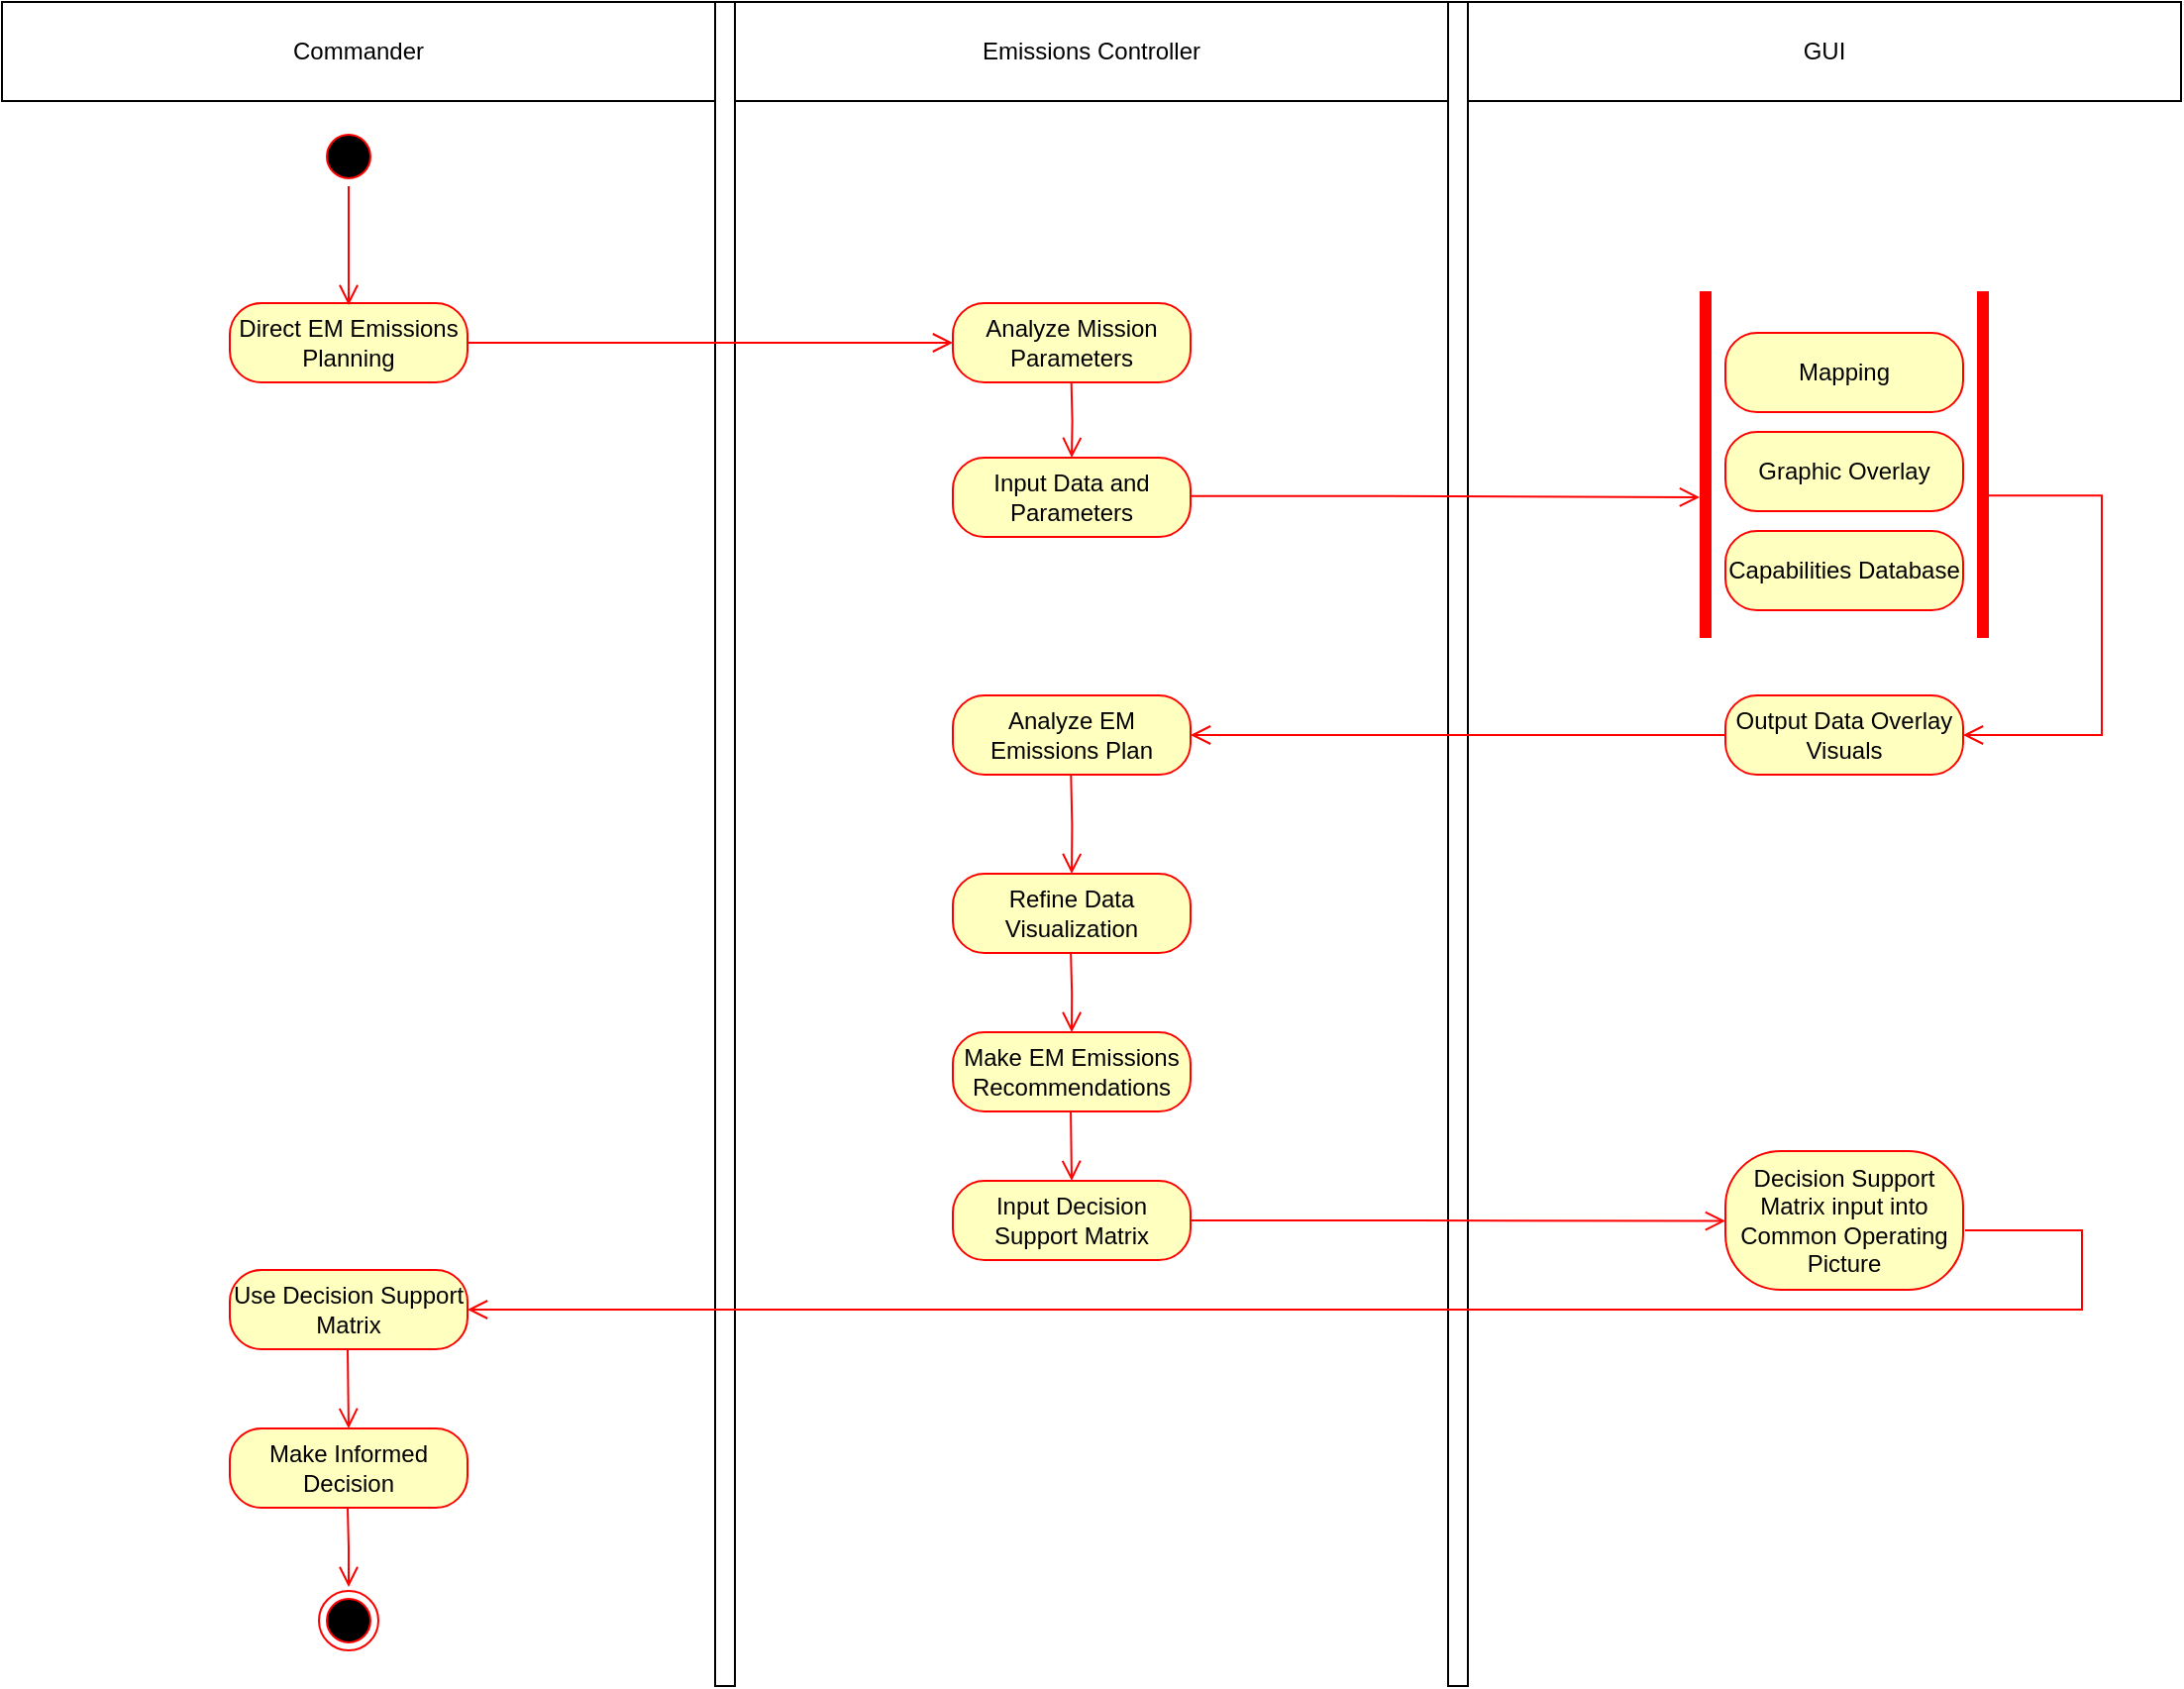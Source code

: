 <mxfile version="23.1.1" type="device">
  <diagram name="Page-1" id="9f46799a-70d6-7492-0946-bef42562c5a5">
    <mxGraphModel dx="2534" dy="772" grid="1" gridSize="10" guides="1" tooltips="1" connect="1" arrows="1" fold="1" page="1" pageScale="1" pageWidth="1100" pageHeight="850" background="none" math="0" shadow="0">
      <root>
        <mxCell id="0" />
        <mxCell id="1" parent="0" />
        <mxCell id="2U287zVSWnUIkDpsfmkm-1" value="Commander" style="html=1;whiteSpace=wrap;" vertex="1" parent="1">
          <mxGeometry x="-1100" width="360" height="50" as="geometry" />
        </mxCell>
        <mxCell id="2U287zVSWnUIkDpsfmkm-2" value="GUI" style="html=1;whiteSpace=wrap;" vertex="1" parent="1">
          <mxGeometry x="-360" width="360" height="50" as="geometry" />
        </mxCell>
        <mxCell id="2U287zVSWnUIkDpsfmkm-3" value="Emissions Controller" style="html=1;whiteSpace=wrap;" vertex="1" parent="1">
          <mxGeometry x="-730" width="360" height="50" as="geometry" />
        </mxCell>
        <mxCell id="2U287zVSWnUIkDpsfmkm-5" value="" style="html=1;points=[[0,0,0,0,5],[0,1,0,0,-5],[1,0,0,0,5],[1,1,0,0,-5]];perimeter=orthogonalPerimeter;outlineConnect=0;targetShapes=umlLifeline;portConstraint=eastwest;newEdgeStyle={&quot;curved&quot;:0,&quot;rounded&quot;:0};" vertex="1" parent="1">
          <mxGeometry x="-740" width="10" height="850" as="geometry" />
        </mxCell>
        <mxCell id="2U287zVSWnUIkDpsfmkm-6" value="" style="html=1;points=[[0,0,0,0,5],[0,1,0,0,-5],[1,0,0,0,5],[1,1,0,0,-5]];perimeter=orthogonalPerimeter;outlineConnect=0;targetShapes=umlLifeline;portConstraint=eastwest;newEdgeStyle={&quot;curved&quot;:0,&quot;rounded&quot;:0};" vertex="1" parent="1">
          <mxGeometry x="-370" width="10" height="850" as="geometry" />
        </mxCell>
        <mxCell id="2U287zVSWnUIkDpsfmkm-11" value="" style="ellipse;html=1;shape=endState;fillColor=#000000;strokeColor=#ff0000;" vertex="1" parent="1">
          <mxGeometry x="-940" y="802" width="30" height="30" as="geometry" />
        </mxCell>
        <mxCell id="2U287zVSWnUIkDpsfmkm-12" value="Direct EM Emissions Planning" style="rounded=1;whiteSpace=wrap;html=1;arcSize=40;fontColor=#000000;fillColor=#ffffc0;strokeColor=#ff0000;" vertex="1" parent="1">
          <mxGeometry x="-985" y="152" width="120" height="40" as="geometry" />
        </mxCell>
        <mxCell id="2U287zVSWnUIkDpsfmkm-13" value="" style="edgeStyle=orthogonalEdgeStyle;html=1;verticalAlign=bottom;endArrow=open;endSize=8;strokeColor=#ff0000;rounded=0;entryX=0;entryY=0.5;entryDx=0;entryDy=0;" edge="1" source="2U287zVSWnUIkDpsfmkm-12" parent="1" target="2U287zVSWnUIkDpsfmkm-28">
          <mxGeometry relative="1" as="geometry">
            <mxPoint x="-700" y="172" as="targetPoint" />
          </mxGeometry>
        </mxCell>
        <mxCell id="2U287zVSWnUIkDpsfmkm-15" value="" style="ellipse;html=1;shape=startState;fillColor=#000000;strokeColor=#ff0000;" vertex="1" parent="1">
          <mxGeometry x="-940" y="63" width="30" height="30" as="geometry" />
        </mxCell>
        <mxCell id="2U287zVSWnUIkDpsfmkm-16" value="" style="edgeStyle=orthogonalEdgeStyle;html=1;verticalAlign=bottom;endArrow=open;endSize=8;strokeColor=#ff0000;rounded=0;" edge="1" source="2U287zVSWnUIkDpsfmkm-15" parent="1">
          <mxGeometry relative="1" as="geometry">
            <mxPoint x="-925" y="153" as="targetPoint" />
          </mxGeometry>
        </mxCell>
        <mxCell id="2U287zVSWnUIkDpsfmkm-20" value="Mapping" style="rounded=1;whiteSpace=wrap;html=1;arcSize=40;fontColor=#000000;fillColor=#ffffc0;strokeColor=#ff0000;" vertex="1" parent="1">
          <mxGeometry x="-230" y="167" width="120" height="40" as="geometry" />
        </mxCell>
        <mxCell id="2U287zVSWnUIkDpsfmkm-21" value="Capabilities Database" style="rounded=1;whiteSpace=wrap;html=1;arcSize=40;fontColor=#000000;fillColor=#ffffc0;strokeColor=#ff0000;" vertex="1" parent="1">
          <mxGeometry x="-230" y="267" width="120" height="40" as="geometry" />
        </mxCell>
        <mxCell id="2U287zVSWnUIkDpsfmkm-22" value="Graphic Overlay" style="rounded=1;whiteSpace=wrap;html=1;arcSize=40;fontColor=#000000;fillColor=#ffffc0;strokeColor=#ff0000;" vertex="1" parent="1">
          <mxGeometry x="-230" y="217" width="120" height="40" as="geometry" />
        </mxCell>
        <mxCell id="2U287zVSWnUIkDpsfmkm-23" value="" style="shape=line;html=1;strokeWidth=6;strokeColor=#ff0000;rotation=-90;" vertex="1" parent="1">
          <mxGeometry x="-327.5" y="228.5" width="175" height="10" as="geometry" />
        </mxCell>
        <mxCell id="2U287zVSWnUIkDpsfmkm-24" value="" style="edgeStyle=orthogonalEdgeStyle;html=1;verticalAlign=bottom;endArrow=open;endSize=8;strokeColor=#ff0000;rounded=0;exitX=0.411;exitY=0.6;exitDx=0;exitDy=0;exitPerimeter=0;entryX=1;entryY=0.5;entryDx=0;entryDy=0;" edge="1" source="2U287zVSWnUIkDpsfmkm-26" parent="1" target="2U287zVSWnUIkDpsfmkm-29">
          <mxGeometry relative="1" as="geometry">
            <mxPoint x="-90" y="370" as="targetPoint" />
            <mxPoint x="-40" y="217" as="sourcePoint" />
            <Array as="points">
              <mxPoint x="-40" y="249" />
              <mxPoint x="-40" y="370" />
            </Array>
          </mxGeometry>
        </mxCell>
        <mxCell id="2U287zVSWnUIkDpsfmkm-26" value="" style="shape=line;html=1;strokeWidth=6;strokeColor=#ff0000;rotation=-90;" vertex="1" parent="1">
          <mxGeometry x="-187.5" y="228.5" width="175" height="10" as="geometry" />
        </mxCell>
        <mxCell id="2U287zVSWnUIkDpsfmkm-27" value="Input Data and Parameters" style="rounded=1;whiteSpace=wrap;html=1;arcSize=40;fontColor=#000000;fillColor=#ffffc0;strokeColor=#ff0000;" vertex="1" parent="1">
          <mxGeometry x="-620" y="230" width="120" height="40" as="geometry" />
        </mxCell>
        <mxCell id="2U287zVSWnUIkDpsfmkm-28" value="Analyze Mission Parameters" style="rounded=1;whiteSpace=wrap;html=1;arcSize=40;fontColor=#000000;fillColor=#ffffc0;strokeColor=#ff0000;" vertex="1" parent="1">
          <mxGeometry x="-620" y="152" width="120" height="40" as="geometry" />
        </mxCell>
        <mxCell id="2U287zVSWnUIkDpsfmkm-29" value="Output Data Overlay Visuals" style="rounded=1;whiteSpace=wrap;html=1;arcSize=40;fontColor=#000000;fillColor=#ffffc0;strokeColor=#ff0000;" vertex="1" parent="1">
          <mxGeometry x="-230" y="350" width="120" height="40" as="geometry" />
        </mxCell>
        <mxCell id="2U287zVSWnUIkDpsfmkm-30" value="Refine Data Visualization" style="rounded=1;whiteSpace=wrap;html=1;arcSize=40;fontColor=#000000;fillColor=#ffffc0;strokeColor=#ff0000;" vertex="1" parent="1">
          <mxGeometry x="-620" y="440" width="120" height="40" as="geometry" />
        </mxCell>
        <mxCell id="2U287zVSWnUIkDpsfmkm-31" value="Input Decision Support Matrix" style="rounded=1;whiteSpace=wrap;html=1;arcSize=40;fontColor=#000000;fillColor=#ffffc0;strokeColor=#ff0000;" vertex="1" parent="1">
          <mxGeometry x="-620" y="595" width="120" height="40" as="geometry" />
        </mxCell>
        <mxCell id="2U287zVSWnUIkDpsfmkm-32" value="Make Informed Decision" style="rounded=1;whiteSpace=wrap;html=1;arcSize=40;fontColor=#000000;fillColor=#ffffc0;strokeColor=#ff0000;" vertex="1" parent="1">
          <mxGeometry x="-985" y="720" width="120" height="40" as="geometry" />
        </mxCell>
        <mxCell id="2U287zVSWnUIkDpsfmkm-33" value="Analyze EM Emissions Plan" style="rounded=1;whiteSpace=wrap;html=1;arcSize=40;fontColor=#000000;fillColor=#ffffc0;strokeColor=#ff0000;" vertex="1" parent="1">
          <mxGeometry x="-620" y="350" width="120" height="40" as="geometry" />
        </mxCell>
        <mxCell id="2U287zVSWnUIkDpsfmkm-34" value="Make EM Emissions Recommendations" style="rounded=1;whiteSpace=wrap;html=1;arcSize=40;fontColor=#000000;fillColor=#ffffc0;strokeColor=#ff0000;" vertex="1" parent="1">
          <mxGeometry x="-620" y="520" width="120" height="40" as="geometry" />
        </mxCell>
        <mxCell id="2U287zVSWnUIkDpsfmkm-35" value="Use Decision Support Matrix" style="rounded=1;whiteSpace=wrap;html=1;arcSize=40;fontColor=#000000;fillColor=#ffffc0;strokeColor=#ff0000;" vertex="1" parent="1">
          <mxGeometry x="-985" y="640" width="120" height="40" as="geometry" />
        </mxCell>
        <mxCell id="2U287zVSWnUIkDpsfmkm-36" value="Decision Support Matrix input into Common Operating Picture" style="rounded=1;whiteSpace=wrap;html=1;arcSize=40;fontColor=#000000;fillColor=#ffffc0;strokeColor=#ff0000;" vertex="1" parent="1">
          <mxGeometry x="-230" y="580" width="120" height="70" as="geometry" />
        </mxCell>
        <mxCell id="2U287zVSWnUIkDpsfmkm-41" value="" style="edgeStyle=orthogonalEdgeStyle;html=1;verticalAlign=bottom;endArrow=open;endSize=8;strokeColor=#ff0000;rounded=0;" edge="1" parent="1">
          <mxGeometry relative="1" as="geometry">
            <mxPoint x="-243" y="250" as="targetPoint" />
            <mxPoint x="-500" y="249.41" as="sourcePoint" />
            <Array as="points">
              <mxPoint x="-400" y="249" />
              <mxPoint x="-243" y="250" />
            </Array>
          </mxGeometry>
        </mxCell>
        <mxCell id="2U287zVSWnUIkDpsfmkm-43" value="" style="edgeStyle=orthogonalEdgeStyle;html=1;verticalAlign=bottom;endArrow=open;endSize=8;strokeColor=#ff0000;rounded=0;exitX=0;exitY=0.5;exitDx=0;exitDy=0;entryX=1;entryY=0.5;entryDx=0;entryDy=0;" edge="1" parent="1" source="2U287zVSWnUIkDpsfmkm-29" target="2U287zVSWnUIkDpsfmkm-33">
          <mxGeometry relative="1" as="geometry">
            <mxPoint x="-510" y="365" as="targetPoint" />
            <mxPoint x="-240" y="360" as="sourcePoint" />
            <Array as="points" />
          </mxGeometry>
        </mxCell>
        <mxCell id="2U287zVSWnUIkDpsfmkm-44" value="" style="edgeStyle=orthogonalEdgeStyle;html=1;verticalAlign=bottom;endArrow=open;endSize=8;strokeColor=#ff0000;rounded=0;exitX=1;exitY=0.5;exitDx=0;exitDy=0;" edge="1" parent="1" source="2U287zVSWnUIkDpsfmkm-31">
          <mxGeometry relative="1" as="geometry">
            <mxPoint x="-230" y="615.31" as="targetPoint" />
            <mxPoint x="-487" y="614.72" as="sourcePoint" />
            <Array as="points">
              <mxPoint x="-387" y="615" />
            </Array>
          </mxGeometry>
        </mxCell>
        <mxCell id="2U287zVSWnUIkDpsfmkm-45" value="" style="edgeStyle=orthogonalEdgeStyle;html=1;verticalAlign=bottom;endArrow=open;endSize=8;strokeColor=#ff0000;rounded=0;exitX=0.411;exitY=0.6;exitDx=0;exitDy=0;exitPerimeter=0;entryX=1;entryY=0.5;entryDx=0;entryDy=0;" edge="1" parent="1" target="2U287zVSWnUIkDpsfmkm-35">
          <mxGeometry relative="1" as="geometry">
            <mxPoint x="-810" y="660" as="targetPoint" />
            <mxPoint x="-109" y="620" as="sourcePoint" />
            <Array as="points">
              <mxPoint x="-50" y="620" />
              <mxPoint x="-50" y="660" />
            </Array>
          </mxGeometry>
        </mxCell>
        <mxCell id="2U287zVSWnUIkDpsfmkm-46" value="" style="edgeStyle=orthogonalEdgeStyle;html=1;verticalAlign=bottom;endArrow=open;endSize=8;strokeColor=#ff0000;rounded=0;entryX=0.5;entryY=0;entryDx=0;entryDy=0;" edge="1" parent="1" target="2U287zVSWnUIkDpsfmkm-27">
          <mxGeometry relative="1" as="geometry">
            <mxPoint x="-560.17" y="222" as="targetPoint" />
            <mxPoint x="-560.17" y="192" as="sourcePoint" />
          </mxGeometry>
        </mxCell>
        <mxCell id="2U287zVSWnUIkDpsfmkm-47" value="" style="edgeStyle=orthogonalEdgeStyle;html=1;verticalAlign=bottom;endArrow=open;endSize=8;strokeColor=#ff0000;rounded=0;entryX=0.5;entryY=0;entryDx=0;entryDy=0;" edge="1" parent="1" target="2U287zVSWnUIkDpsfmkm-30">
          <mxGeometry relative="1" as="geometry">
            <mxPoint x="-560.18" y="428" as="targetPoint" />
            <mxPoint x="-560.35" y="390" as="sourcePoint" />
          </mxGeometry>
        </mxCell>
        <mxCell id="2U287zVSWnUIkDpsfmkm-48" value="" style="edgeStyle=orthogonalEdgeStyle;html=1;verticalAlign=bottom;endArrow=open;endSize=8;strokeColor=#ff0000;rounded=0;" edge="1" parent="1">
          <mxGeometry relative="1" as="geometry">
            <mxPoint x="-560" y="520" as="targetPoint" />
            <mxPoint x="-560.43" y="480" as="sourcePoint" />
          </mxGeometry>
        </mxCell>
        <mxCell id="2U287zVSWnUIkDpsfmkm-49" value="" style="edgeStyle=orthogonalEdgeStyle;html=1;verticalAlign=bottom;endArrow=open;endSize=8;strokeColor=#ff0000;rounded=0;entryX=0.5;entryY=0;entryDx=0;entryDy=0;" edge="1" parent="1" target="2U287zVSWnUIkDpsfmkm-31">
          <mxGeometry relative="1" as="geometry">
            <mxPoint x="-560" y="590" as="targetPoint" />
            <mxPoint x="-560.47" y="560" as="sourcePoint" />
          </mxGeometry>
        </mxCell>
        <mxCell id="2U287zVSWnUIkDpsfmkm-50" value="" style="edgeStyle=orthogonalEdgeStyle;html=1;verticalAlign=bottom;endArrow=open;endSize=8;strokeColor=#ff0000;rounded=0;entryX=0.5;entryY=0;entryDx=0;entryDy=0;" edge="1" parent="1" target="2U287zVSWnUIkDpsfmkm-32">
          <mxGeometry relative="1" as="geometry">
            <mxPoint x="-925.03" y="715" as="targetPoint" />
            <mxPoint x="-925.5" y="680" as="sourcePoint" />
          </mxGeometry>
        </mxCell>
        <mxCell id="2U287zVSWnUIkDpsfmkm-51" value="" style="edgeStyle=orthogonalEdgeStyle;html=1;verticalAlign=bottom;endArrow=open;endSize=8;strokeColor=#ff0000;rounded=0;" edge="1" parent="1">
          <mxGeometry relative="1" as="geometry">
            <mxPoint x="-925" y="800" as="targetPoint" />
            <mxPoint x="-925.5" y="760" as="sourcePoint" />
          </mxGeometry>
        </mxCell>
      </root>
    </mxGraphModel>
  </diagram>
</mxfile>
